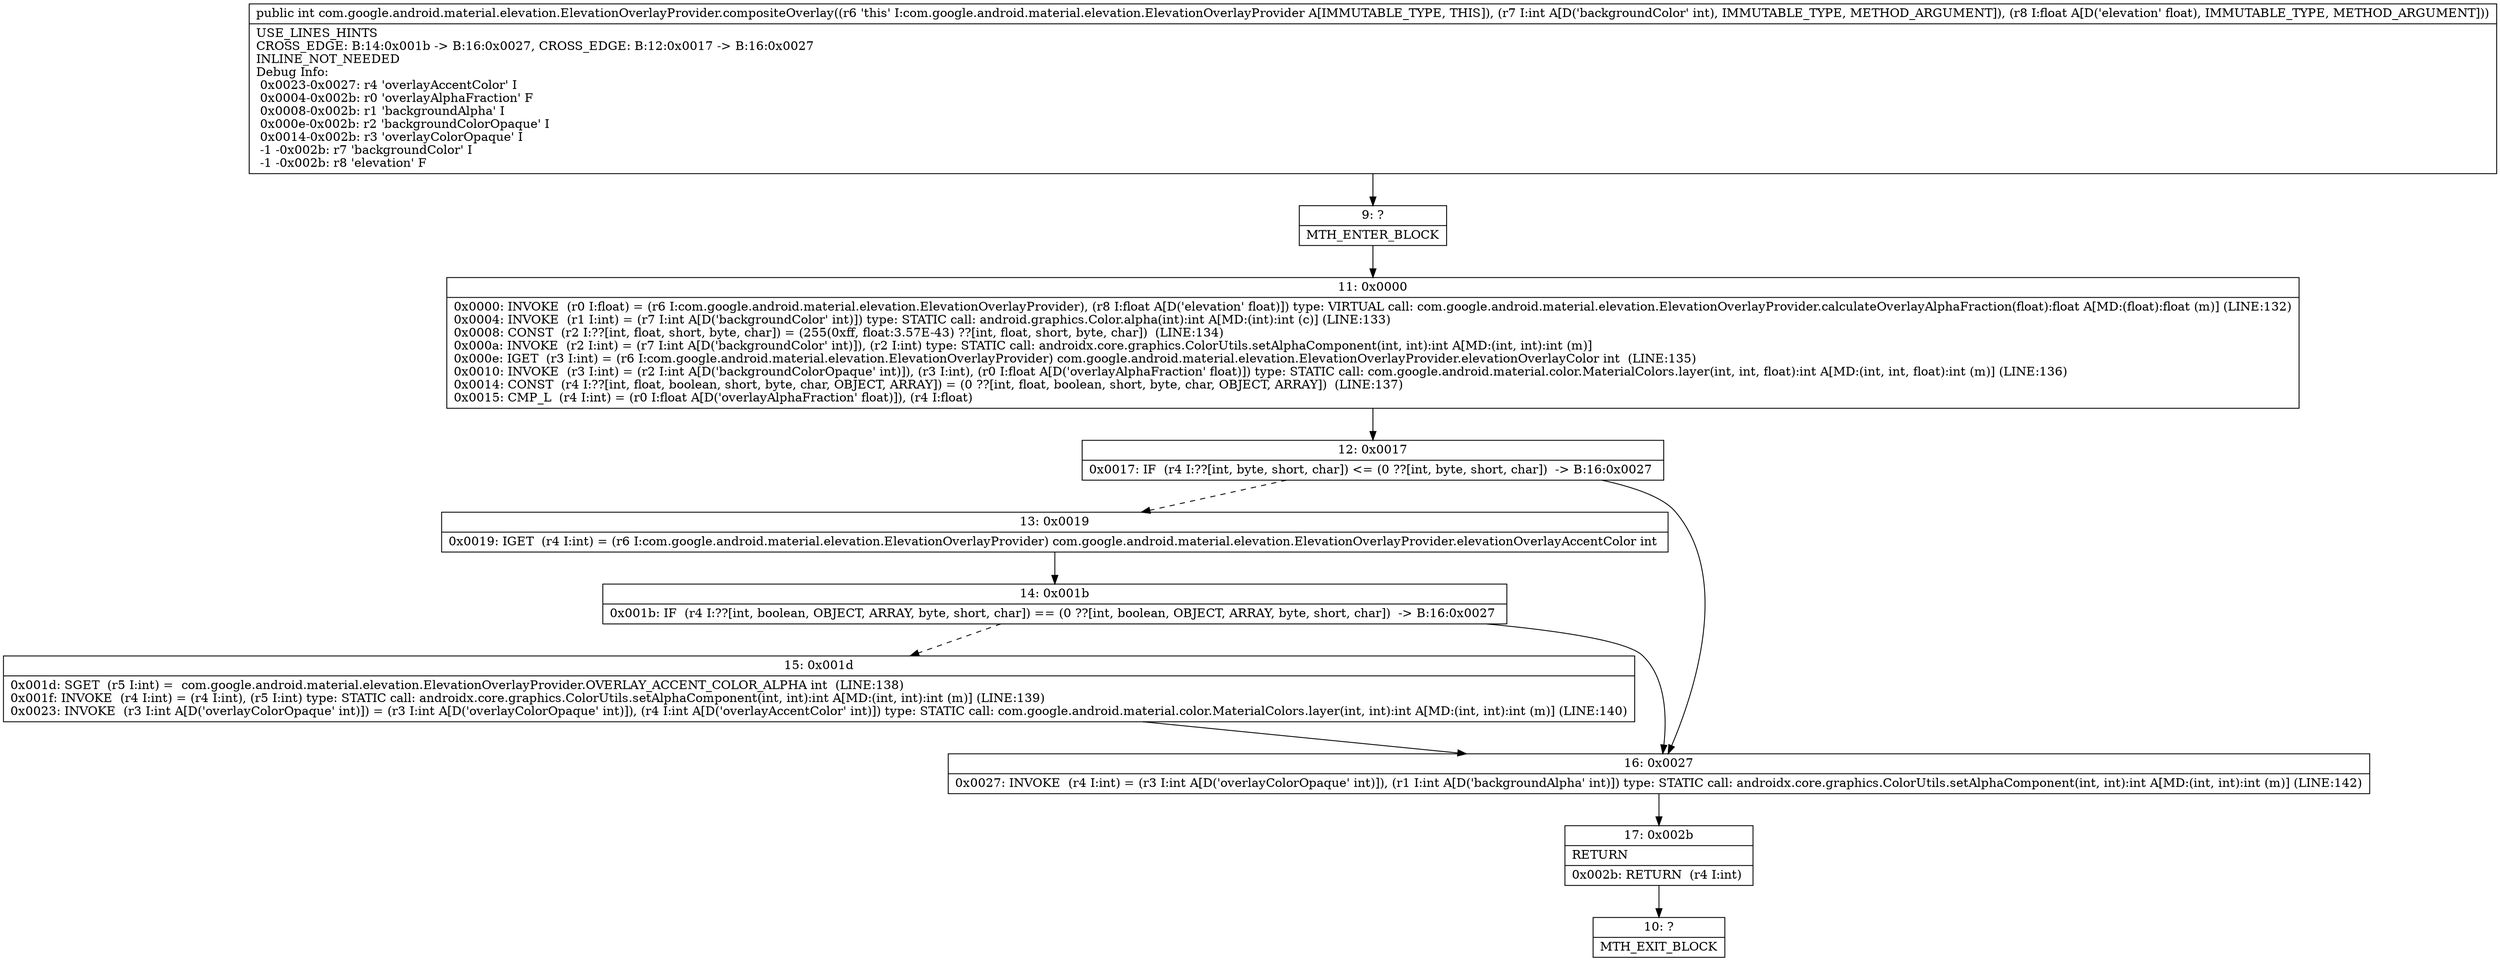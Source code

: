digraph "CFG forcom.google.android.material.elevation.ElevationOverlayProvider.compositeOverlay(IF)I" {
Node_9 [shape=record,label="{9\:\ ?|MTH_ENTER_BLOCK\l}"];
Node_11 [shape=record,label="{11\:\ 0x0000|0x0000: INVOKE  (r0 I:float) = (r6 I:com.google.android.material.elevation.ElevationOverlayProvider), (r8 I:float A[D('elevation' float)]) type: VIRTUAL call: com.google.android.material.elevation.ElevationOverlayProvider.calculateOverlayAlphaFraction(float):float A[MD:(float):float (m)] (LINE:132)\l0x0004: INVOKE  (r1 I:int) = (r7 I:int A[D('backgroundColor' int)]) type: STATIC call: android.graphics.Color.alpha(int):int A[MD:(int):int (c)] (LINE:133)\l0x0008: CONST  (r2 I:??[int, float, short, byte, char]) = (255(0xff, float:3.57E\-43) ??[int, float, short, byte, char])  (LINE:134)\l0x000a: INVOKE  (r2 I:int) = (r7 I:int A[D('backgroundColor' int)]), (r2 I:int) type: STATIC call: androidx.core.graphics.ColorUtils.setAlphaComponent(int, int):int A[MD:(int, int):int (m)]\l0x000e: IGET  (r3 I:int) = (r6 I:com.google.android.material.elevation.ElevationOverlayProvider) com.google.android.material.elevation.ElevationOverlayProvider.elevationOverlayColor int  (LINE:135)\l0x0010: INVOKE  (r3 I:int) = (r2 I:int A[D('backgroundColorOpaque' int)]), (r3 I:int), (r0 I:float A[D('overlayAlphaFraction' float)]) type: STATIC call: com.google.android.material.color.MaterialColors.layer(int, int, float):int A[MD:(int, int, float):int (m)] (LINE:136)\l0x0014: CONST  (r4 I:??[int, float, boolean, short, byte, char, OBJECT, ARRAY]) = (0 ??[int, float, boolean, short, byte, char, OBJECT, ARRAY])  (LINE:137)\l0x0015: CMP_L  (r4 I:int) = (r0 I:float A[D('overlayAlphaFraction' float)]), (r4 I:float) \l}"];
Node_12 [shape=record,label="{12\:\ 0x0017|0x0017: IF  (r4 I:??[int, byte, short, char]) \<= (0 ??[int, byte, short, char])  \-\> B:16:0x0027 \l}"];
Node_13 [shape=record,label="{13\:\ 0x0019|0x0019: IGET  (r4 I:int) = (r6 I:com.google.android.material.elevation.ElevationOverlayProvider) com.google.android.material.elevation.ElevationOverlayProvider.elevationOverlayAccentColor int \l}"];
Node_14 [shape=record,label="{14\:\ 0x001b|0x001b: IF  (r4 I:??[int, boolean, OBJECT, ARRAY, byte, short, char]) == (0 ??[int, boolean, OBJECT, ARRAY, byte, short, char])  \-\> B:16:0x0027 \l}"];
Node_15 [shape=record,label="{15\:\ 0x001d|0x001d: SGET  (r5 I:int) =  com.google.android.material.elevation.ElevationOverlayProvider.OVERLAY_ACCENT_COLOR_ALPHA int  (LINE:138)\l0x001f: INVOKE  (r4 I:int) = (r4 I:int), (r5 I:int) type: STATIC call: androidx.core.graphics.ColorUtils.setAlphaComponent(int, int):int A[MD:(int, int):int (m)] (LINE:139)\l0x0023: INVOKE  (r3 I:int A[D('overlayColorOpaque' int)]) = (r3 I:int A[D('overlayColorOpaque' int)]), (r4 I:int A[D('overlayAccentColor' int)]) type: STATIC call: com.google.android.material.color.MaterialColors.layer(int, int):int A[MD:(int, int):int (m)] (LINE:140)\l}"];
Node_16 [shape=record,label="{16\:\ 0x0027|0x0027: INVOKE  (r4 I:int) = (r3 I:int A[D('overlayColorOpaque' int)]), (r1 I:int A[D('backgroundAlpha' int)]) type: STATIC call: androidx.core.graphics.ColorUtils.setAlphaComponent(int, int):int A[MD:(int, int):int (m)] (LINE:142)\l}"];
Node_17 [shape=record,label="{17\:\ 0x002b|RETURN\l|0x002b: RETURN  (r4 I:int) \l}"];
Node_10 [shape=record,label="{10\:\ ?|MTH_EXIT_BLOCK\l}"];
MethodNode[shape=record,label="{public int com.google.android.material.elevation.ElevationOverlayProvider.compositeOverlay((r6 'this' I:com.google.android.material.elevation.ElevationOverlayProvider A[IMMUTABLE_TYPE, THIS]), (r7 I:int A[D('backgroundColor' int), IMMUTABLE_TYPE, METHOD_ARGUMENT]), (r8 I:float A[D('elevation' float), IMMUTABLE_TYPE, METHOD_ARGUMENT]))  | USE_LINES_HINTS\lCROSS_EDGE: B:14:0x001b \-\> B:16:0x0027, CROSS_EDGE: B:12:0x0017 \-\> B:16:0x0027\lINLINE_NOT_NEEDED\lDebug Info:\l  0x0023\-0x0027: r4 'overlayAccentColor' I\l  0x0004\-0x002b: r0 'overlayAlphaFraction' F\l  0x0008\-0x002b: r1 'backgroundAlpha' I\l  0x000e\-0x002b: r2 'backgroundColorOpaque' I\l  0x0014\-0x002b: r3 'overlayColorOpaque' I\l  \-1 \-0x002b: r7 'backgroundColor' I\l  \-1 \-0x002b: r8 'elevation' F\l}"];
MethodNode -> Node_9;Node_9 -> Node_11;
Node_11 -> Node_12;
Node_12 -> Node_13[style=dashed];
Node_12 -> Node_16;
Node_13 -> Node_14;
Node_14 -> Node_15[style=dashed];
Node_14 -> Node_16;
Node_15 -> Node_16;
Node_16 -> Node_17;
Node_17 -> Node_10;
}

